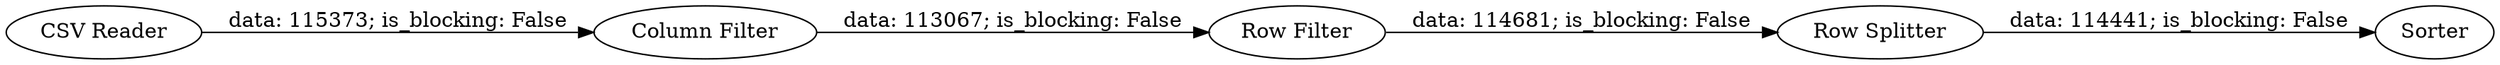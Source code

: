 digraph {
	"-1430613105565859727_2" [label="Column Filter"]
	"-1430613105565859727_5" [label=Sorter]
	"-1430613105565859727_1" [label="CSV Reader"]
	"-1430613105565859727_4" [label="Row Splitter"]
	"-1430613105565859727_3" [label="Row Filter"]
	"-1430613105565859727_4" -> "-1430613105565859727_5" [label="data: 114441; is_blocking: False"]
	"-1430613105565859727_1" -> "-1430613105565859727_2" [label="data: 115373; is_blocking: False"]
	"-1430613105565859727_3" -> "-1430613105565859727_4" [label="data: 114681; is_blocking: False"]
	"-1430613105565859727_2" -> "-1430613105565859727_3" [label="data: 113067; is_blocking: False"]
	rankdir=LR
}
